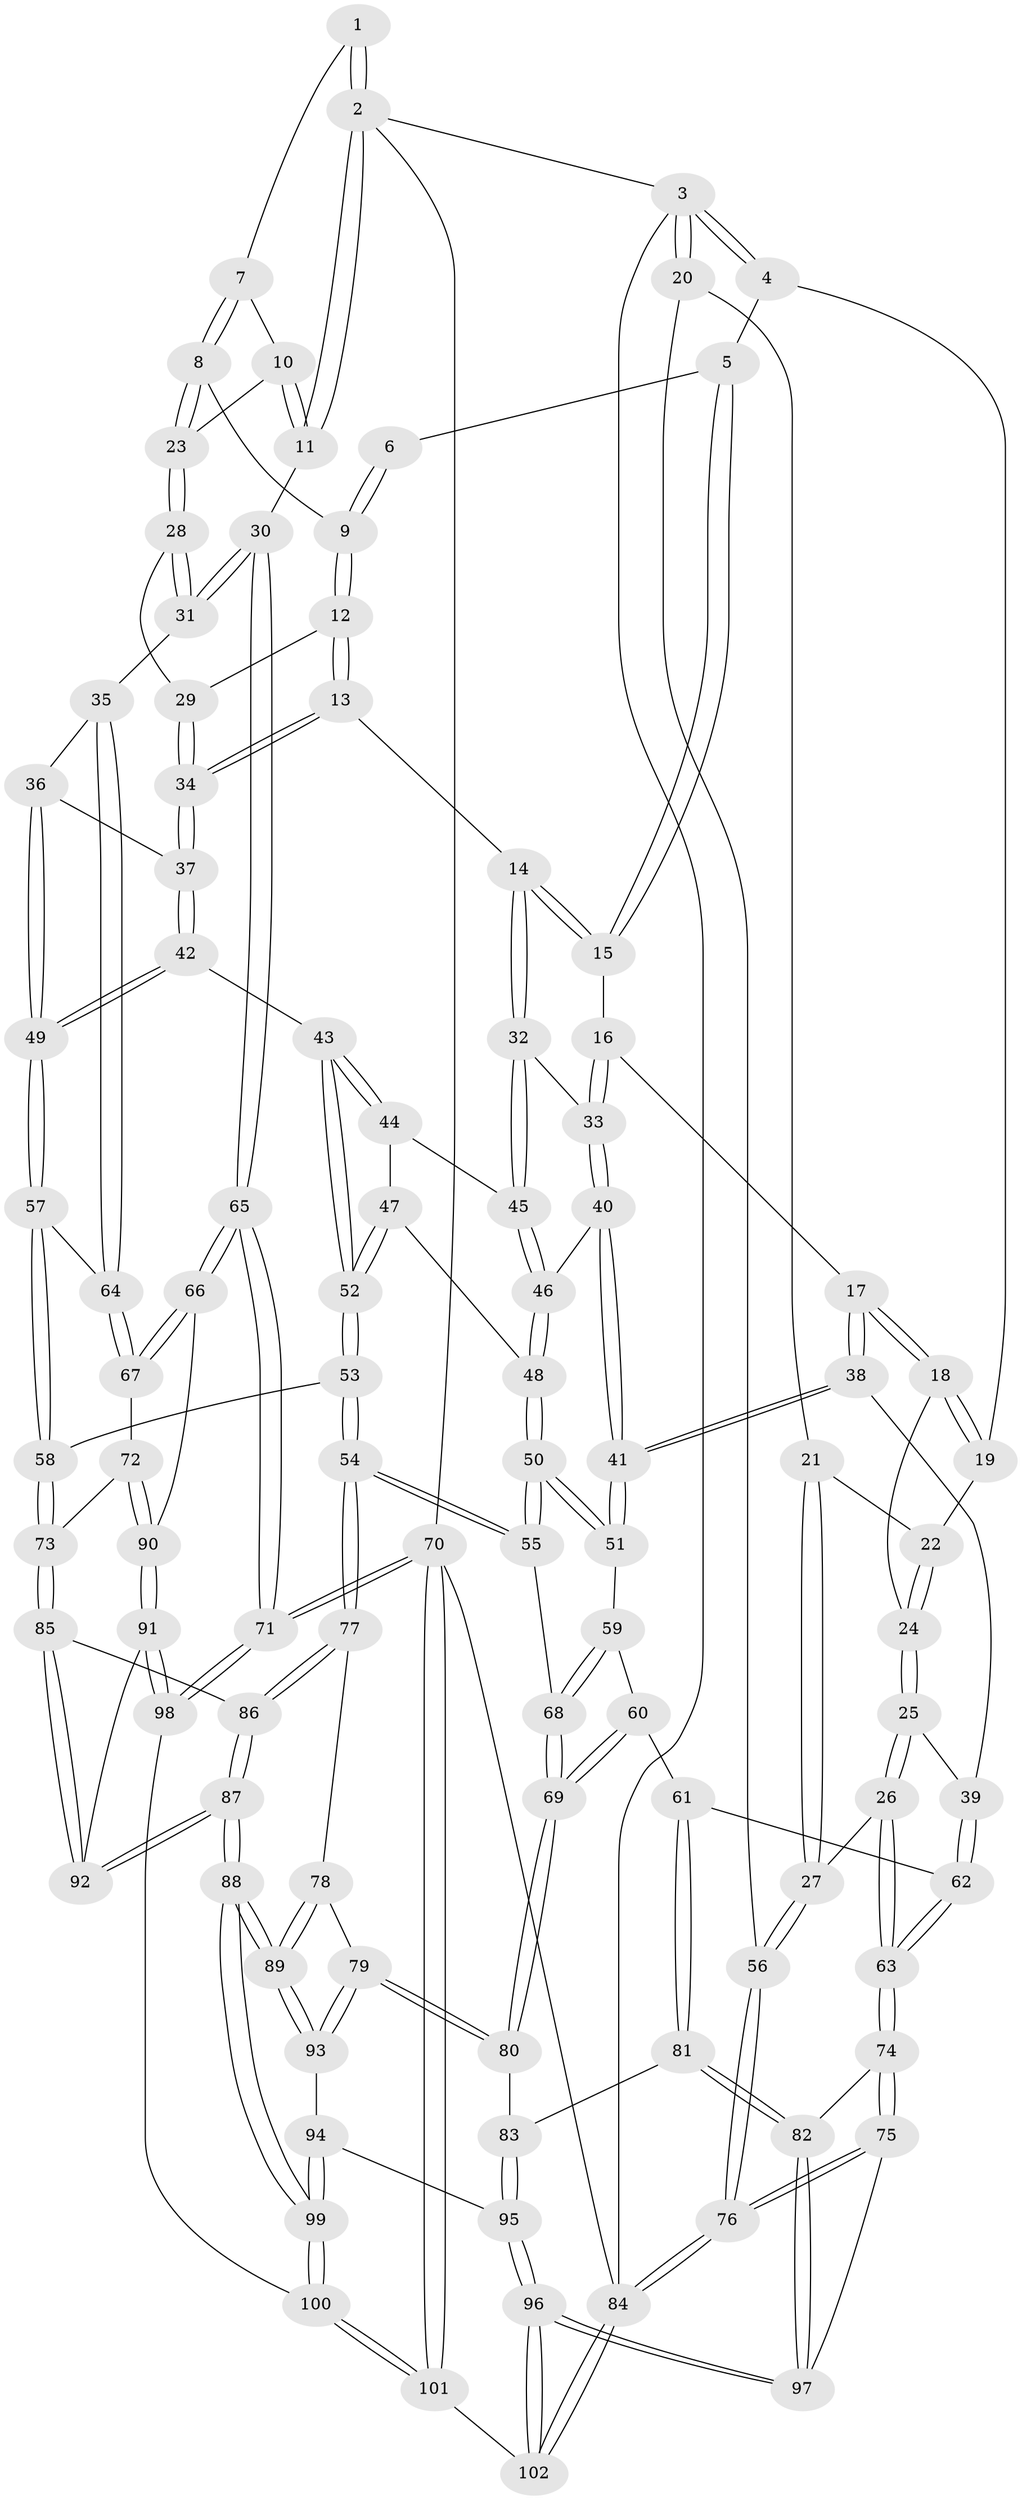 // Generated by graph-tools (version 1.1) at 2025/27/03/15/25 16:27:57]
// undirected, 102 vertices, 252 edges
graph export_dot {
graph [start="1"]
  node [color=gray90,style=filled];
  1 [pos="+0.8161534845144366+0"];
  2 [pos="+1+0"];
  3 [pos="+0+0"];
  4 [pos="+0.2505907564517536+0"];
  5 [pos="+0.3678251089792213+0"];
  6 [pos="+0.7213952129823918+0"];
  7 [pos="+0.8730114860383409+0.019348575907068212"];
  8 [pos="+0.7859691888541163+0.12423502783039506"];
  9 [pos="+0.6742791091705934+0.10875361979340203"];
  10 [pos="+0.9150041243382927+0.0833188981861454"];
  11 [pos="+1+0.23658530920537646"];
  12 [pos="+0.6631071775413924+0.12340832973154103"];
  13 [pos="+0.6149377308862203+0.17040911758374833"];
  14 [pos="+0.5859242486414495+0.18235079607705285"];
  15 [pos="+0.4477161872986866+0.03372253416579809"];
  16 [pos="+0.35701460169275073+0.2011830356552161"];
  17 [pos="+0.3261940702347573+0.2112439547271574"];
  18 [pos="+0.31391592757414555+0.20432877616021464"];
  19 [pos="+0.22774754824898719+0"];
  20 [pos="+0+0"];
  21 [pos="+0.1295587095658841+0.11981654575544297"];
  22 [pos="+0.13234459406665486+0.11784122618905638"];
  23 [pos="+0.8411142094821348+0.17535748738014256"];
  24 [pos="+0.22947618159690905+0.2134602237359557"];
  25 [pos="+0.11528481797449606+0.39377211458319583"];
  26 [pos="+0+0.3999252732896017"];
  27 [pos="+0+0.383452426686127"];
  28 [pos="+0.8433632695294371+0.18594377234078394"];
  29 [pos="+0.8113115935829891+0.23615108019503575"];
  30 [pos="+1+0.301980684614723"];
  31 [pos="+1+0.30443844147690236"];
  32 [pos="+0.5579122064287404+0.23283054463519529"];
  33 [pos="+0.5197412451581056+0.24920152644693291"];
  34 [pos="+0.7893199603043433+0.3148457315552949"];
  35 [pos="+1+0.32071011337158534"];
  36 [pos="+0.9775923841161571+0.33563468356362014"];
  37 [pos="+0.7900696338811961+0.3177828231650082"];
  38 [pos="+0.3287804129193898+0.41306459394778233"];
  39 [pos="+0.22716139399314872+0.42442367339615805"];
  40 [pos="+0.43510905027904556+0.36556354598195"];
  41 [pos="+0.3427364449039239+0.4190170776835745"];
  42 [pos="+0.7428967454946585+0.39654831426172116"];
  43 [pos="+0.70892703407176+0.392828191498682"];
  44 [pos="+0.6481861441054021+0.3614828310331036"];
  45 [pos="+0.5707552059288142+0.26006522097606455"];
  46 [pos="+0.5442754093789727+0.42078162002197644"];
  47 [pos="+0.5630145116702524+0.42940746717488354"];
  48 [pos="+0.5493951985527779+0.4279986047198163"];
  49 [pos="+0.78556549626354+0.5020664289833328"];
  50 [pos="+0.47318580353491496+0.5501243844268898"];
  51 [pos="+0.3774701657876753+0.47918366348116714"];
  52 [pos="+0.6143872228534272+0.4766271277506167"];
  53 [pos="+0.6156507866219941+0.597059372190907"];
  54 [pos="+0.5510369803647169+0.6336604907491058"];
  55 [pos="+0.4834526929823297+0.5667303205919884"];
  56 [pos="+0+0.38474770081078535"];
  57 [pos="+0.7878119158327873+0.5159579798586802"];
  58 [pos="+0.7018569883602398+0.5870152877418737"];
  59 [pos="+0.3314094406190173+0.5717493828405359"];
  60 [pos="+0.3135186124371884+0.5876564095620329"];
  61 [pos="+0.2657333381440841+0.6220597129901441"];
  62 [pos="+0.22913426772109705+0.5540393879343791"];
  63 [pos="+0.12000483667983228+0.6279667118500512"];
  64 [pos="+0.8300285799483067+0.5362004697419752"];
  65 [pos="+1+0.65462793245413"];
  66 [pos="+1+0.6547640326898683"];
  67 [pos="+0.945050715083145+0.6444110546563568"];
  68 [pos="+0.368941279789199+0.636097879864421"];
  69 [pos="+0.35733310318185435+0.6609806282576983"];
  70 [pos="+1+1"];
  71 [pos="+1+1"];
  72 [pos="+0.8525590880043892+0.7247025613765009"];
  73 [pos="+0.7732783500996817+0.732457414701886"];
  74 [pos="+0.1381197470755877+0.7067131101699151"];
  75 [pos="+0+0.7895945315720051"];
  76 [pos="+0+0.7998862244485735"];
  77 [pos="+0.5472026961281033+0.656191532216403"];
  78 [pos="+0.5449089221235072+0.659774592761022"];
  79 [pos="+0.37626812578883095+0.7717176495629611"];
  80 [pos="+0.3238666350274884+0.7562716459968822"];
  81 [pos="+0.24161227504136445+0.7493241156057304"];
  82 [pos="+0.24135363457951467+0.749406216056972"];
  83 [pos="+0.29211538910901313+0.7560918776085819"];
  84 [pos="+0+1"];
  85 [pos="+0.7391008989796728+0.7702433652329299"];
  86 [pos="+0.7022617140922486+0.7854217272906312"];
  87 [pos="+0.6123486240877237+0.9662993118886968"];
  88 [pos="+0.5983881334238466+0.9861989373215412"];
  89 [pos="+0.5683968519662427+0.9352610294504129"];
  90 [pos="+0.8766800919697652+0.8338129044494378"];
  91 [pos="+0.8762557036802181+0.8894349396743779"];
  92 [pos="+0.8017773038803933+0.8600447553194639"];
  93 [pos="+0.39200063813114217+0.8012854091471237"];
  94 [pos="+0.37144394489785926+0.9045689860038038"];
  95 [pos="+0.32214462275915673+0.9506696763649826"];
  96 [pos="+0.20545848012687432+1"];
  97 [pos="+0.17586891726996387+0.9367523932771356"];
  98 [pos="+0.8816276970631347+0.899047631380247"];
  99 [pos="+0.5985885927355533+1"];
  100 [pos="+0.5985993067771931+1"];
  101 [pos="+0.5898712638339051+1"];
  102 [pos="+0.19769430693882994+1"];
  1 -- 2;
  1 -- 2;
  1 -- 7;
  2 -- 3;
  2 -- 11;
  2 -- 11;
  2 -- 70;
  3 -- 4;
  3 -- 4;
  3 -- 20;
  3 -- 20;
  3 -- 84;
  4 -- 5;
  4 -- 19;
  5 -- 6;
  5 -- 15;
  5 -- 15;
  6 -- 9;
  6 -- 9;
  7 -- 8;
  7 -- 8;
  7 -- 10;
  8 -- 9;
  8 -- 23;
  8 -- 23;
  9 -- 12;
  9 -- 12;
  10 -- 11;
  10 -- 11;
  10 -- 23;
  11 -- 30;
  12 -- 13;
  12 -- 13;
  12 -- 29;
  13 -- 14;
  13 -- 34;
  13 -- 34;
  14 -- 15;
  14 -- 15;
  14 -- 32;
  14 -- 32;
  15 -- 16;
  16 -- 17;
  16 -- 33;
  16 -- 33;
  17 -- 18;
  17 -- 18;
  17 -- 38;
  17 -- 38;
  18 -- 19;
  18 -- 19;
  18 -- 24;
  19 -- 22;
  20 -- 21;
  20 -- 56;
  21 -- 22;
  21 -- 27;
  21 -- 27;
  22 -- 24;
  22 -- 24;
  23 -- 28;
  23 -- 28;
  24 -- 25;
  24 -- 25;
  25 -- 26;
  25 -- 26;
  25 -- 39;
  26 -- 27;
  26 -- 63;
  26 -- 63;
  27 -- 56;
  27 -- 56;
  28 -- 29;
  28 -- 31;
  28 -- 31;
  29 -- 34;
  29 -- 34;
  30 -- 31;
  30 -- 31;
  30 -- 65;
  30 -- 65;
  31 -- 35;
  32 -- 33;
  32 -- 45;
  32 -- 45;
  33 -- 40;
  33 -- 40;
  34 -- 37;
  34 -- 37;
  35 -- 36;
  35 -- 64;
  35 -- 64;
  36 -- 37;
  36 -- 49;
  36 -- 49;
  37 -- 42;
  37 -- 42;
  38 -- 39;
  38 -- 41;
  38 -- 41;
  39 -- 62;
  39 -- 62;
  40 -- 41;
  40 -- 41;
  40 -- 46;
  41 -- 51;
  41 -- 51;
  42 -- 43;
  42 -- 49;
  42 -- 49;
  43 -- 44;
  43 -- 44;
  43 -- 52;
  43 -- 52;
  44 -- 45;
  44 -- 47;
  45 -- 46;
  45 -- 46;
  46 -- 48;
  46 -- 48;
  47 -- 48;
  47 -- 52;
  47 -- 52;
  48 -- 50;
  48 -- 50;
  49 -- 57;
  49 -- 57;
  50 -- 51;
  50 -- 51;
  50 -- 55;
  50 -- 55;
  51 -- 59;
  52 -- 53;
  52 -- 53;
  53 -- 54;
  53 -- 54;
  53 -- 58;
  54 -- 55;
  54 -- 55;
  54 -- 77;
  54 -- 77;
  55 -- 68;
  56 -- 76;
  56 -- 76;
  57 -- 58;
  57 -- 58;
  57 -- 64;
  58 -- 73;
  58 -- 73;
  59 -- 60;
  59 -- 68;
  59 -- 68;
  60 -- 61;
  60 -- 69;
  60 -- 69;
  61 -- 62;
  61 -- 81;
  61 -- 81;
  62 -- 63;
  62 -- 63;
  63 -- 74;
  63 -- 74;
  64 -- 67;
  64 -- 67;
  65 -- 66;
  65 -- 66;
  65 -- 71;
  65 -- 71;
  66 -- 67;
  66 -- 67;
  66 -- 90;
  67 -- 72;
  68 -- 69;
  68 -- 69;
  69 -- 80;
  69 -- 80;
  70 -- 71;
  70 -- 71;
  70 -- 101;
  70 -- 101;
  70 -- 84;
  71 -- 98;
  71 -- 98;
  72 -- 73;
  72 -- 90;
  72 -- 90;
  73 -- 85;
  73 -- 85;
  74 -- 75;
  74 -- 75;
  74 -- 82;
  75 -- 76;
  75 -- 76;
  75 -- 97;
  76 -- 84;
  76 -- 84;
  77 -- 78;
  77 -- 86;
  77 -- 86;
  78 -- 79;
  78 -- 89;
  78 -- 89;
  79 -- 80;
  79 -- 80;
  79 -- 93;
  79 -- 93;
  80 -- 83;
  81 -- 82;
  81 -- 82;
  81 -- 83;
  82 -- 97;
  82 -- 97;
  83 -- 95;
  83 -- 95;
  84 -- 102;
  84 -- 102;
  85 -- 86;
  85 -- 92;
  85 -- 92;
  86 -- 87;
  86 -- 87;
  87 -- 88;
  87 -- 88;
  87 -- 92;
  87 -- 92;
  88 -- 89;
  88 -- 89;
  88 -- 99;
  88 -- 99;
  89 -- 93;
  89 -- 93;
  90 -- 91;
  90 -- 91;
  91 -- 92;
  91 -- 98;
  91 -- 98;
  93 -- 94;
  94 -- 95;
  94 -- 99;
  94 -- 99;
  95 -- 96;
  95 -- 96;
  96 -- 97;
  96 -- 97;
  96 -- 102;
  96 -- 102;
  98 -- 100;
  99 -- 100;
  99 -- 100;
  100 -- 101;
  100 -- 101;
  101 -- 102;
}

